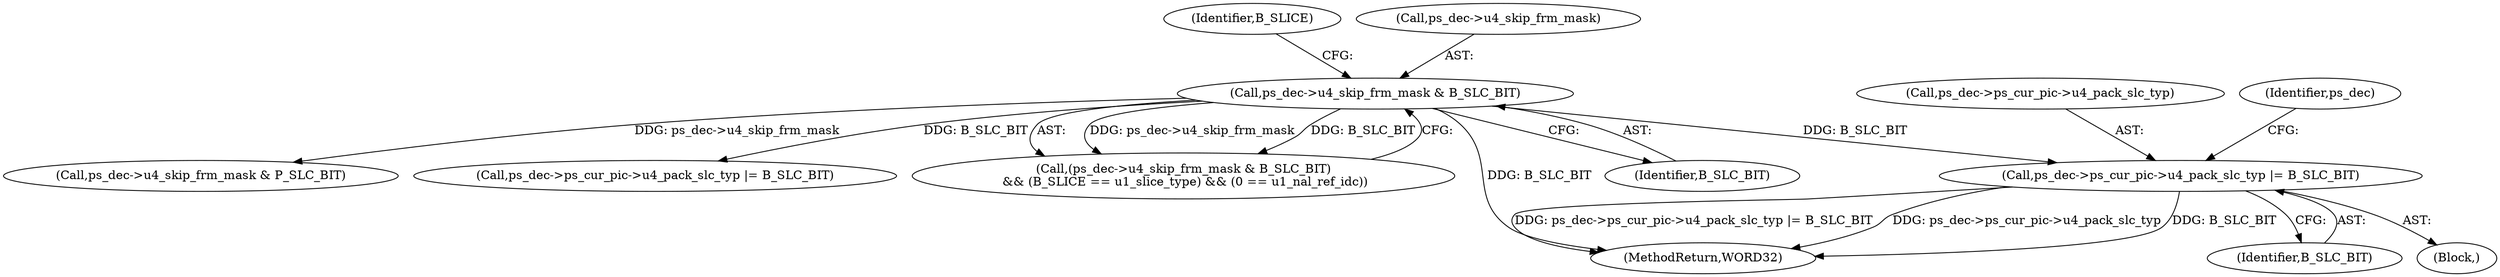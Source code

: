 digraph "0_Android_494561291a503840f385fbcd11d9bc5f4dc502b8_2@pointer" {
"1001820" [label="(Call,ps_dec->ps_cur_pic->u4_pack_slc_typ |= B_SLC_BIT)"];
"1001790" [label="(Call,ps_dec->u4_skip_frm_mask & B_SLC_BIT)"];
"1001821" [label="(Call,ps_dec->ps_cur_pic->u4_pack_slc_typ)"];
"1001794" [label="(Identifier,B_SLC_BIT)"];
"1001790" [label="(Call,ps_dec->u4_skip_frm_mask & B_SLC_BIT)"];
"1001805" [label="(Call,ps_dec->u4_skip_frm_mask & P_SLC_BIT)"];
"1002441" [label="(Call,ps_dec->ps_cur_pic->u4_pack_slc_typ |= B_SLC_BIT)"];
"1001829" [label="(Identifier,ps_dec)"];
"1001797" [label="(Identifier,B_SLICE)"];
"1001819" [label="(Block,)"];
"1001820" [label="(Call,ps_dec->ps_cur_pic->u4_pack_slc_typ |= B_SLC_BIT)"];
"1001789" [label="(Call,(ps_dec->u4_skip_frm_mask & B_SLC_BIT)\n && (B_SLICE == u1_slice_type) && (0 == u1_nal_ref_idc))"];
"1001791" [label="(Call,ps_dec->u4_skip_frm_mask)"];
"1002544" [label="(MethodReturn,WORD32)"];
"1001826" [label="(Identifier,B_SLC_BIT)"];
"1001820" -> "1001819"  [label="AST: "];
"1001820" -> "1001826"  [label="CFG: "];
"1001821" -> "1001820"  [label="AST: "];
"1001826" -> "1001820"  [label="AST: "];
"1001829" -> "1001820"  [label="CFG: "];
"1001820" -> "1002544"  [label="DDG: ps_dec->ps_cur_pic->u4_pack_slc_typ |= B_SLC_BIT"];
"1001820" -> "1002544"  [label="DDG: ps_dec->ps_cur_pic->u4_pack_slc_typ"];
"1001820" -> "1002544"  [label="DDG: B_SLC_BIT"];
"1001790" -> "1001820"  [label="DDG: B_SLC_BIT"];
"1001790" -> "1001789"  [label="AST: "];
"1001790" -> "1001794"  [label="CFG: "];
"1001791" -> "1001790"  [label="AST: "];
"1001794" -> "1001790"  [label="AST: "];
"1001797" -> "1001790"  [label="CFG: "];
"1001789" -> "1001790"  [label="CFG: "];
"1001790" -> "1002544"  [label="DDG: B_SLC_BIT"];
"1001790" -> "1001789"  [label="DDG: ps_dec->u4_skip_frm_mask"];
"1001790" -> "1001789"  [label="DDG: B_SLC_BIT"];
"1001790" -> "1001805"  [label="DDG: ps_dec->u4_skip_frm_mask"];
"1001790" -> "1002441"  [label="DDG: B_SLC_BIT"];
}
